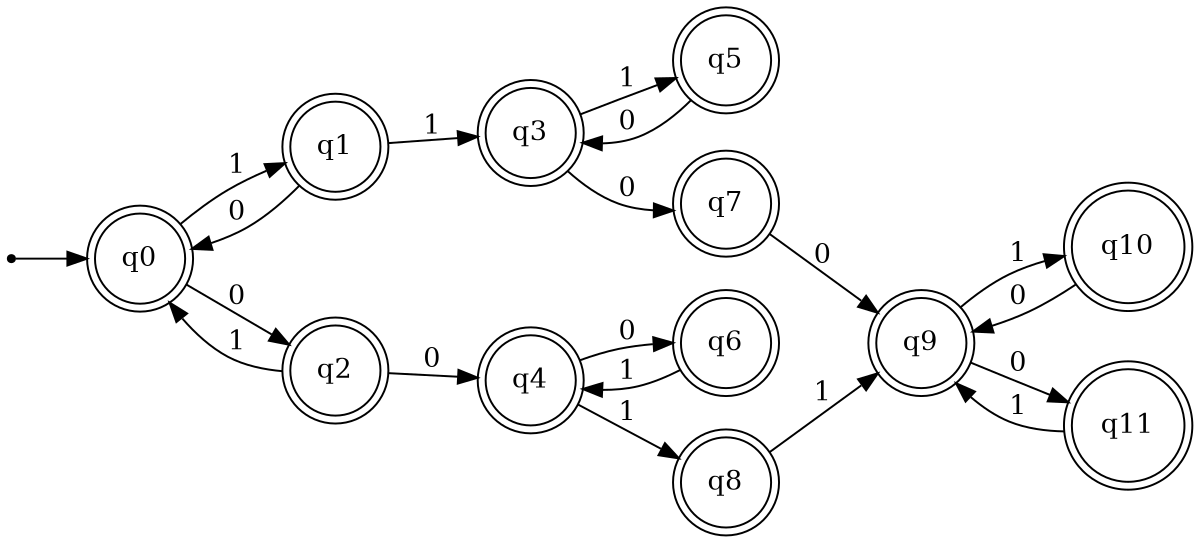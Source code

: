digraph finite_state_machine {
    rankdir=LR;
    size="8,5"

    node [shape = point]; p
    node [shape = doublecircle]; q0
    node [shape = doublecircle]; q1;
    node [shape = doublecircle]; q2;
    node [shape = doublecircle]; q3;
    node [shape = doublecircle]; q4;
    node [shape = doublecircle]; q5;
    node [shape = doublecircle]; q6;
    node [shape = doublecircle]; q7;
    node [shape = doublecircle]; q8;
    node [shape = doublecircle]; q9;
    node [shape = doublecircle]; q10;
    node [shape = doublecircle]; q11;

    p  -> q0;
    q0 -> q1 [ label = "1" ];
    q0 -> q2 [ label = "0" ];
    q1 -> q0 [ label = "0" ];
    q2 -> q0 [ label = "1" ];
    q1 -> q3 [ label = "1" ];
    q2 -> q4 [ label = "0" ];
    q3 -> q5 [ label = "1" ];
    q5 -> q3 [ label = "0" ];
    q4 -> q6 [ label = "0" ];
    q6 -> q4 [ label = "1" ];
    q3 -> q7 [ label = "0" ];
    q4 -> q8 [ label = "1" ];
    q7 -> q9 [ label = "0" ];
    q8 -> q9 [ label = "1" ];
    q9 -> q10 [ label = "1" ];
    q10 -> q9 [ label = "0" ];
    q9 -> q11 [ label = "0" ];
    q11 -> q9 [ label = "1" ];
}
